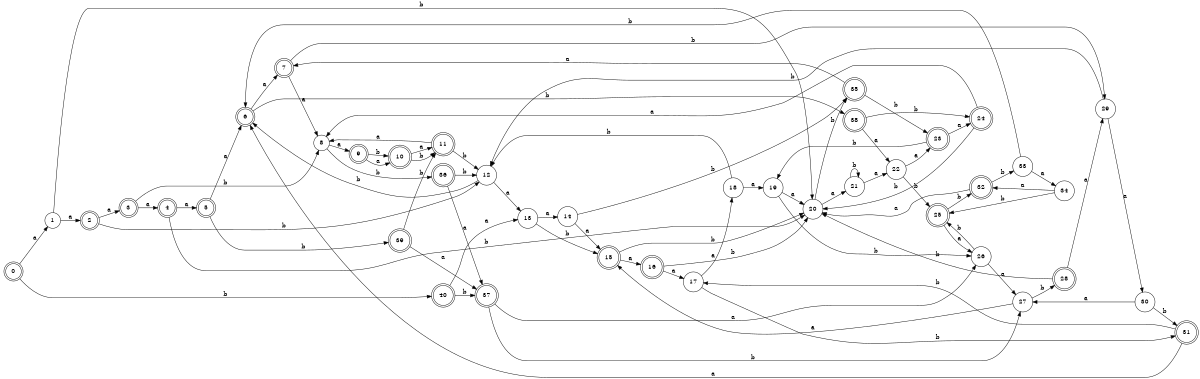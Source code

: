digraph n33_1 {
__start0 [label="" shape="none"];

rankdir=LR;
size="8,5";

s0 [style="rounded,filled", color="black", fillcolor="white" shape="doublecircle", label="0"];
s1 [style="filled", color="black", fillcolor="white" shape="circle", label="1"];
s2 [style="rounded,filled", color="black", fillcolor="white" shape="doublecircle", label="2"];
s3 [style="rounded,filled", color="black", fillcolor="white" shape="doublecircle", label="3"];
s4 [style="rounded,filled", color="black", fillcolor="white" shape="doublecircle", label="4"];
s5 [style="rounded,filled", color="black", fillcolor="white" shape="doublecircle", label="5"];
s6 [style="rounded,filled", color="black", fillcolor="white" shape="doublecircle", label="6"];
s7 [style="rounded,filled", color="black", fillcolor="white" shape="doublecircle", label="7"];
s8 [style="filled", color="black", fillcolor="white" shape="circle", label="8"];
s9 [style="rounded,filled", color="black", fillcolor="white" shape="doublecircle", label="9"];
s10 [style="rounded,filled", color="black", fillcolor="white" shape="doublecircle", label="10"];
s11 [style="rounded,filled", color="black", fillcolor="white" shape="doublecircle", label="11"];
s12 [style="filled", color="black", fillcolor="white" shape="circle", label="12"];
s13 [style="filled", color="black", fillcolor="white" shape="circle", label="13"];
s14 [style="filled", color="black", fillcolor="white" shape="circle", label="14"];
s15 [style="rounded,filled", color="black", fillcolor="white" shape="doublecircle", label="15"];
s16 [style="rounded,filled", color="black", fillcolor="white" shape="doublecircle", label="16"];
s17 [style="filled", color="black", fillcolor="white" shape="circle", label="17"];
s18 [style="filled", color="black", fillcolor="white" shape="circle", label="18"];
s19 [style="filled", color="black", fillcolor="white" shape="circle", label="19"];
s20 [style="filled", color="black", fillcolor="white" shape="circle", label="20"];
s21 [style="filled", color="black", fillcolor="white" shape="circle", label="21"];
s22 [style="filled", color="black", fillcolor="white" shape="circle", label="22"];
s23 [style="rounded,filled", color="black", fillcolor="white" shape="doublecircle", label="23"];
s24 [style="rounded,filled", color="black", fillcolor="white" shape="doublecircle", label="24"];
s25 [style="rounded,filled", color="black", fillcolor="white" shape="doublecircle", label="25"];
s26 [style="filled", color="black", fillcolor="white" shape="circle", label="26"];
s27 [style="filled", color="black", fillcolor="white" shape="circle", label="27"];
s28 [style="rounded,filled", color="black", fillcolor="white" shape="doublecircle", label="28"];
s29 [style="filled", color="black", fillcolor="white" shape="circle", label="29"];
s30 [style="filled", color="black", fillcolor="white" shape="circle", label="30"];
s31 [style="rounded,filled", color="black", fillcolor="white" shape="doublecircle", label="31"];
s32 [style="rounded,filled", color="black", fillcolor="white" shape="doublecircle", label="32"];
s33 [style="filled", color="black", fillcolor="white" shape="circle", label="33"];
s34 [style="filled", color="black", fillcolor="white" shape="circle", label="34"];
s35 [style="rounded,filled", color="black", fillcolor="white" shape="doublecircle", label="35"];
s36 [style="rounded,filled", color="black", fillcolor="white" shape="doublecircle", label="36"];
s37 [style="rounded,filled", color="black", fillcolor="white" shape="doublecircle", label="37"];
s38 [style="rounded,filled", color="black", fillcolor="white" shape="doublecircle", label="38"];
s39 [style="rounded,filled", color="black", fillcolor="white" shape="doublecircle", label="39"];
s40 [style="rounded,filled", color="black", fillcolor="white" shape="doublecircle", label="40"];
s0 -> s1 [label="a"];
s0 -> s40 [label="b"];
s1 -> s2 [label="a"];
s1 -> s20 [label="b"];
s2 -> s3 [label="a"];
s2 -> s12 [label="b"];
s3 -> s4 [label="a"];
s3 -> s8 [label="b"];
s4 -> s5 [label="a"];
s4 -> s20 [label="b"];
s5 -> s6 [label="a"];
s5 -> s39 [label="b"];
s6 -> s7 [label="a"];
s6 -> s38 [label="b"];
s7 -> s8 [label="a"];
s7 -> s29 [label="b"];
s8 -> s9 [label="a"];
s8 -> s36 [label="b"];
s9 -> s10 [label="a"];
s9 -> s10 [label="b"];
s10 -> s11 [label="a"];
s10 -> s11 [label="b"];
s11 -> s8 [label="a"];
s11 -> s12 [label="b"];
s12 -> s13 [label="a"];
s12 -> s6 [label="b"];
s13 -> s14 [label="a"];
s13 -> s15 [label="b"];
s14 -> s15 [label="a"];
s14 -> s35 [label="b"];
s15 -> s16 [label="a"];
s15 -> s20 [label="b"];
s16 -> s17 [label="a"];
s16 -> s20 [label="b"];
s17 -> s18 [label="a"];
s17 -> s31 [label="b"];
s18 -> s19 [label="a"];
s18 -> s12 [label="b"];
s19 -> s20 [label="a"];
s19 -> s26 [label="b"];
s20 -> s21 [label="a"];
s20 -> s35 [label="b"];
s21 -> s22 [label="a"];
s21 -> s21 [label="b"];
s22 -> s23 [label="a"];
s22 -> s25 [label="b"];
s23 -> s24 [label="a"];
s23 -> s19 [label="b"];
s24 -> s8 [label="a"];
s24 -> s20 [label="b"];
s25 -> s26 [label="a"];
s25 -> s32 [label="b"];
s26 -> s27 [label="a"];
s26 -> s25 [label="b"];
s27 -> s15 [label="a"];
s27 -> s28 [label="b"];
s28 -> s29 [label="a"];
s28 -> s20 [label="b"];
s29 -> s30 [label="a"];
s29 -> s12 [label="b"];
s30 -> s27 [label="a"];
s30 -> s31 [label="b"];
s31 -> s6 [label="a"];
s31 -> s17 [label="b"];
s32 -> s20 [label="a"];
s32 -> s33 [label="b"];
s33 -> s34 [label="a"];
s33 -> s6 [label="b"];
s34 -> s32 [label="a"];
s34 -> s25 [label="b"];
s35 -> s7 [label="a"];
s35 -> s23 [label="b"];
s36 -> s37 [label="a"];
s36 -> s12 [label="b"];
s37 -> s26 [label="a"];
s37 -> s27 [label="b"];
s38 -> s22 [label="a"];
s38 -> s24 [label="b"];
s39 -> s37 [label="a"];
s39 -> s11 [label="b"];
s40 -> s13 [label="a"];
s40 -> s37 [label="b"];

}